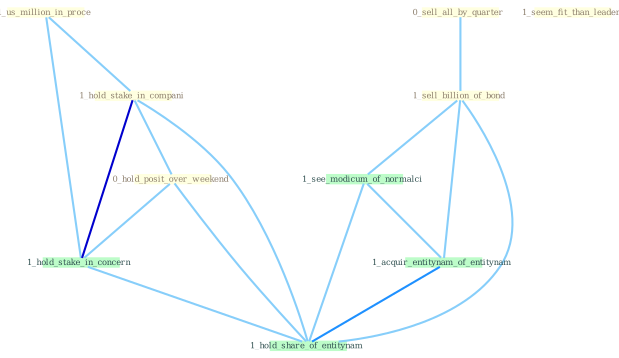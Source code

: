 Graph G{ 
    node
    [shape=polygon,style=filled,width=.5,height=.06,color="#BDFCC9",fixedsize=true,fontsize=4,
    fontcolor="#2f4f4f"];
    {node
    [color="#ffffe0", fontcolor="#8b7d6b"] "1_us_million_in_proce " "1_seem_fit_than_leader " "1_hold_stake_in_compani " "0_sell_all_by_quarter " "1_sell_billion_of_bond " "0_hold_posit_over_weekend "}
{node [color="#fff0f5", fontcolor="#b22222"]}
edge [color="#B0E2FF"];

	"1_us_million_in_proce " -- "1_hold_stake_in_compani " [w="1", color="#87cefa" ];
	"1_us_million_in_proce " -- "1_hold_stake_in_concern " [w="1", color="#87cefa" ];
	"1_hold_stake_in_compani " -- "0_hold_posit_over_weekend " [w="1", color="#87cefa" ];
	"1_hold_stake_in_compani " -- "1_hold_stake_in_concern " [w="3", color="#0000cd" , len=0.6];
	"1_hold_stake_in_compani " -- "1_hold_share_of_entitynam " [w="1", color="#87cefa" ];
	"0_sell_all_by_quarter " -- "1_sell_billion_of_bond " [w="1", color="#87cefa" ];
	"1_sell_billion_of_bond " -- "1_see_modicum_of_normalci " [w="1", color="#87cefa" ];
	"1_sell_billion_of_bond " -- "1_acquir_entitynam_of_entitynam " [w="1", color="#87cefa" ];
	"1_sell_billion_of_bond " -- "1_hold_share_of_entitynam " [w="1", color="#87cefa" ];
	"0_hold_posit_over_weekend " -- "1_hold_stake_in_concern " [w="1", color="#87cefa" ];
	"0_hold_posit_over_weekend " -- "1_hold_share_of_entitynam " [w="1", color="#87cefa" ];
	"1_hold_stake_in_concern " -- "1_hold_share_of_entitynam " [w="1", color="#87cefa" ];
	"1_see_modicum_of_normalci " -- "1_acquir_entitynam_of_entitynam " [w="1", color="#87cefa" ];
	"1_see_modicum_of_normalci " -- "1_hold_share_of_entitynam " [w="1", color="#87cefa" ];
	"1_acquir_entitynam_of_entitynam " -- "1_hold_share_of_entitynam " [w="2", color="#1e90ff" , len=0.8];
}